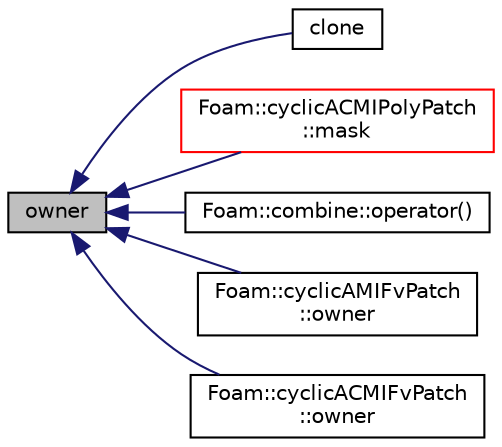 digraph "owner"
{
  bgcolor="transparent";
  edge [fontname="Helvetica",fontsize="10",labelfontname="Helvetica",labelfontsize="10"];
  node [fontname="Helvetica",fontsize="10",shape=record];
  rankdir="LR";
  Node851 [label="owner",height=0.2,width=0.4,color="black", fillcolor="grey75", style="filled", fontcolor="black"];
  Node851 -> Node852 [dir="back",color="midnightblue",fontsize="10",style="solid",fontname="Helvetica"];
  Node852 [label="clone",height=0.2,width=0.4,color="black",URL="$a26077.html#afff6d4f7511147e0c8a4b8a5448296ec",tooltip="Construct and return a clone, resetting the face list. "];
  Node851 -> Node853 [dir="back",color="midnightblue",fontsize="10",style="solid",fontname="Helvetica"];
  Node853 [label="Foam::cyclicACMIPolyPatch\l::mask",height=0.2,width=0.4,color="red",URL="$a26057.html#a4123228a862524a621bb0ea10dad3a5d",tooltip="Mask field where 1 = overlap, 0 = no-overlap. "];
  Node851 -> Node856 [dir="back",color="midnightblue",fontsize="10",style="solid",fontname="Helvetica"];
  Node856 [label="Foam::combine::operator()",height=0.2,width=0.4,color="black",URL="$a25941.html#a0d44d9e7fe1576f29d47eac6f5050a7a"];
  Node851 -> Node857 [dir="back",color="midnightblue",fontsize="10",style="solid",fontname="Helvetica"];
  Node857 [label="Foam::cyclicAMIFvPatch\l::owner",height=0.2,width=0.4,color="black",URL="$a23633.html#a357c5e37e5d7c583fa172625b8c11009"];
  Node851 -> Node858 [dir="back",color="midnightblue",fontsize="10",style="solid",fontname="Helvetica"];
  Node858 [label="Foam::cyclicACMIFvPatch\l::owner",height=0.2,width=0.4,color="black",URL="$a23629.html#a357c5e37e5d7c583fa172625b8c11009"];
}
